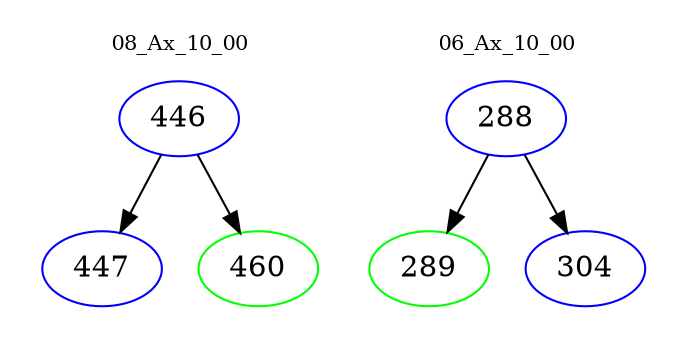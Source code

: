 digraph{
subgraph cluster_0 {
color = white
label = "08_Ax_10_00";
fontsize=10;
T0_446 [label="446", color="blue"]
T0_446 -> T0_447 [color="black"]
T0_447 [label="447", color="blue"]
T0_446 -> T0_460 [color="black"]
T0_460 [label="460", color="green"]
}
subgraph cluster_1 {
color = white
label = "06_Ax_10_00";
fontsize=10;
T1_288 [label="288", color="blue"]
T1_288 -> T1_289 [color="black"]
T1_289 [label="289", color="green"]
T1_288 -> T1_304 [color="black"]
T1_304 [label="304", color="blue"]
}
}
